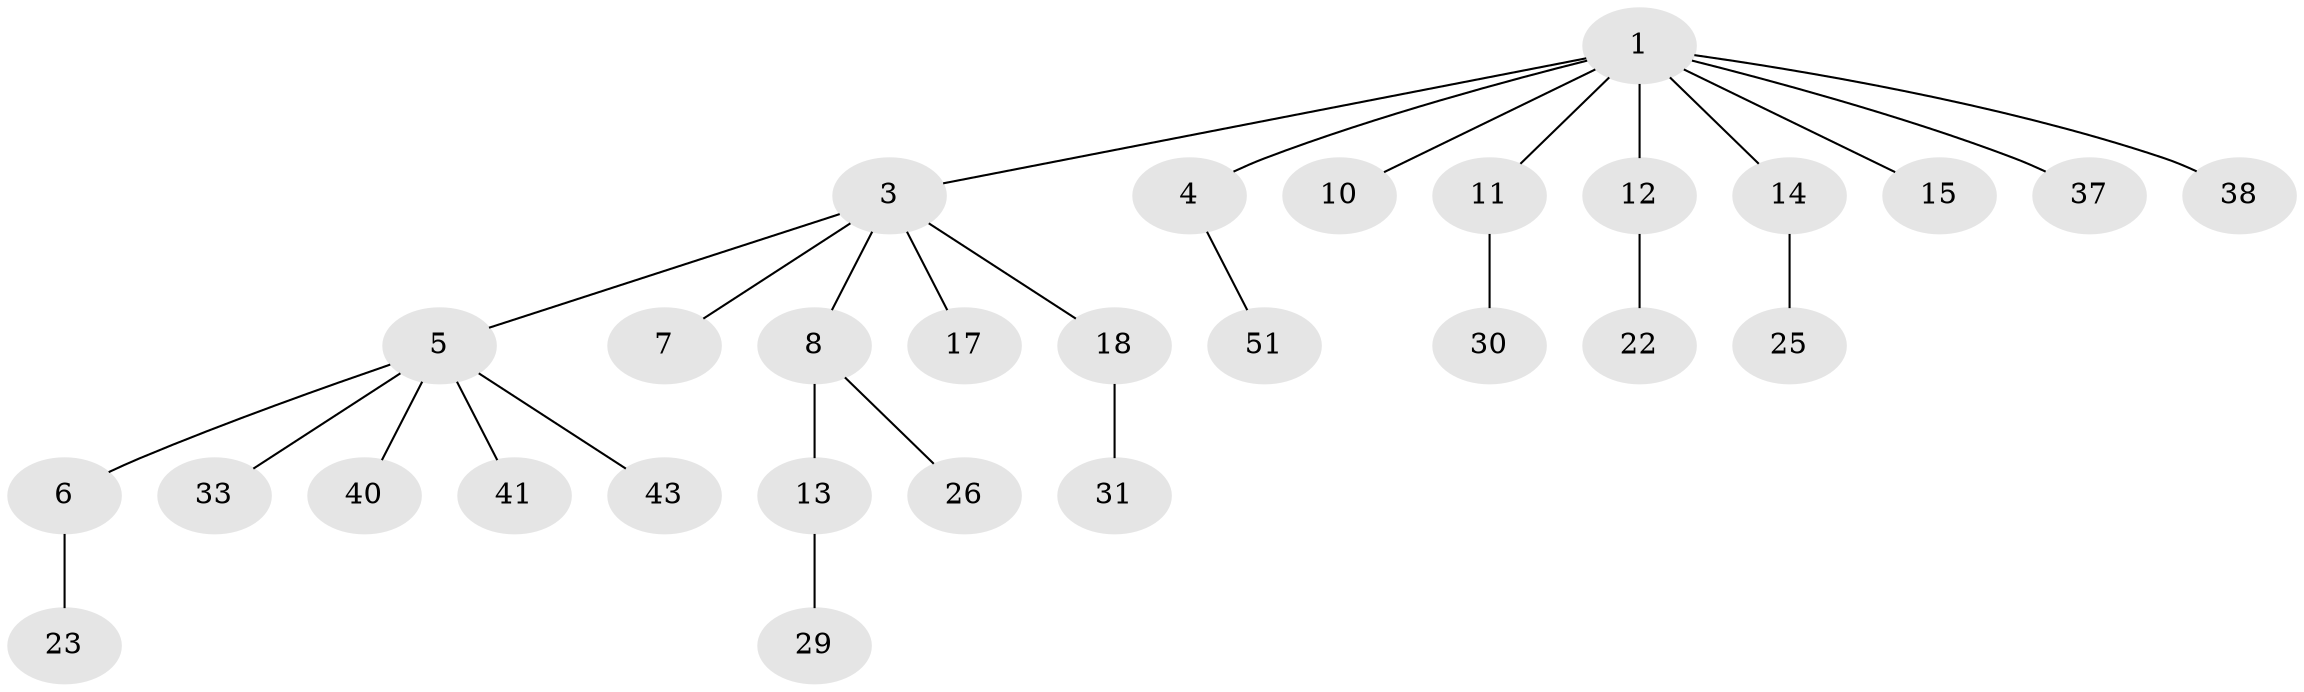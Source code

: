 // original degree distribution, {5: 0.05172413793103448, 6: 0.034482758620689655, 2: 0.25862068965517243, 3: 0.13793103448275862, 4: 0.017241379310344827, 1: 0.5}
// Generated by graph-tools (version 1.1) at 2025/15/03/09/25 04:15:24]
// undirected, 29 vertices, 28 edges
graph export_dot {
graph [start="1"]
  node [color=gray90,style=filled];
  1 [super="+2"];
  3;
  4;
  5 [super="+28"];
  6;
  7 [super="+21+16"];
  8 [super="+9"];
  10 [super="+45"];
  11 [super="+20"];
  12 [super="+50+27"];
  13 [super="+19"];
  14;
  15 [super="+57+47+55+39"];
  17 [super="+35"];
  18;
  22;
  23;
  25;
  26;
  29;
  30 [super="+53+46"];
  31;
  33 [super="+44+36"];
  37 [super="+48"];
  38;
  40 [super="+56"];
  41;
  43;
  51;
  1 -- 3;
  1 -- 10;
  1 -- 15;
  1 -- 38;
  1 -- 4;
  1 -- 37;
  1 -- 11;
  1 -- 12;
  1 -- 14;
  3 -- 5;
  3 -- 7;
  3 -- 8;
  3 -- 17;
  3 -- 18;
  4 -- 51;
  5 -- 6;
  5 -- 33;
  5 -- 40;
  5 -- 41;
  5 -- 43;
  6 -- 23;
  8 -- 13;
  8 -- 26;
  11 -- 30;
  12 -- 22;
  13 -- 29;
  14 -- 25;
  18 -- 31;
}
